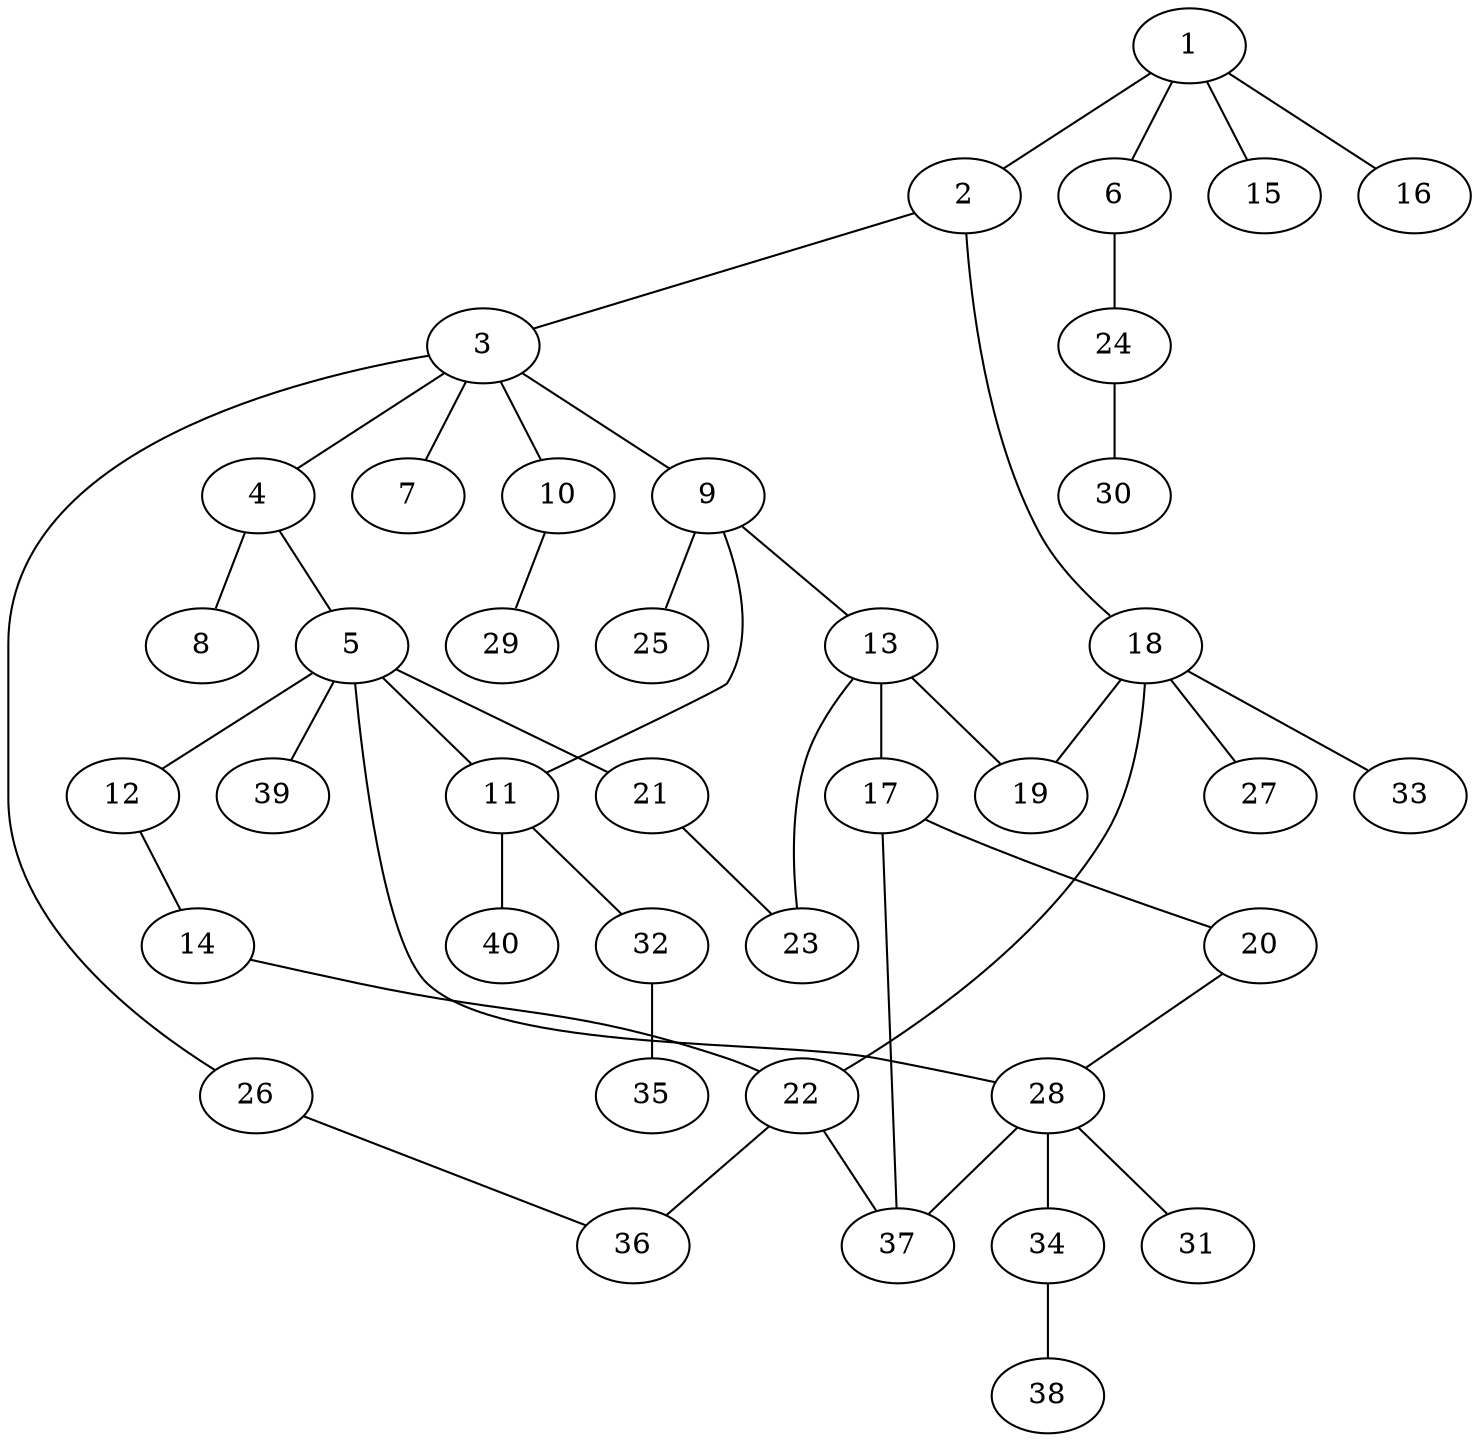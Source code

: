 graph graphname {1--2
1--6
1--15
1--16
2--3
2--18
3--4
3--7
3--9
3--10
3--26
4--5
4--8
5--11
5--12
5--21
5--28
5--39
6--24
9--11
9--13
9--25
10--29
11--32
11--40
12--14
13--17
13--19
13--23
14--22
17--20
17--37
18--19
18--22
18--27
18--33
20--28
21--23
22--36
22--37
24--30
26--36
28--31
28--34
28--37
32--35
34--38
}